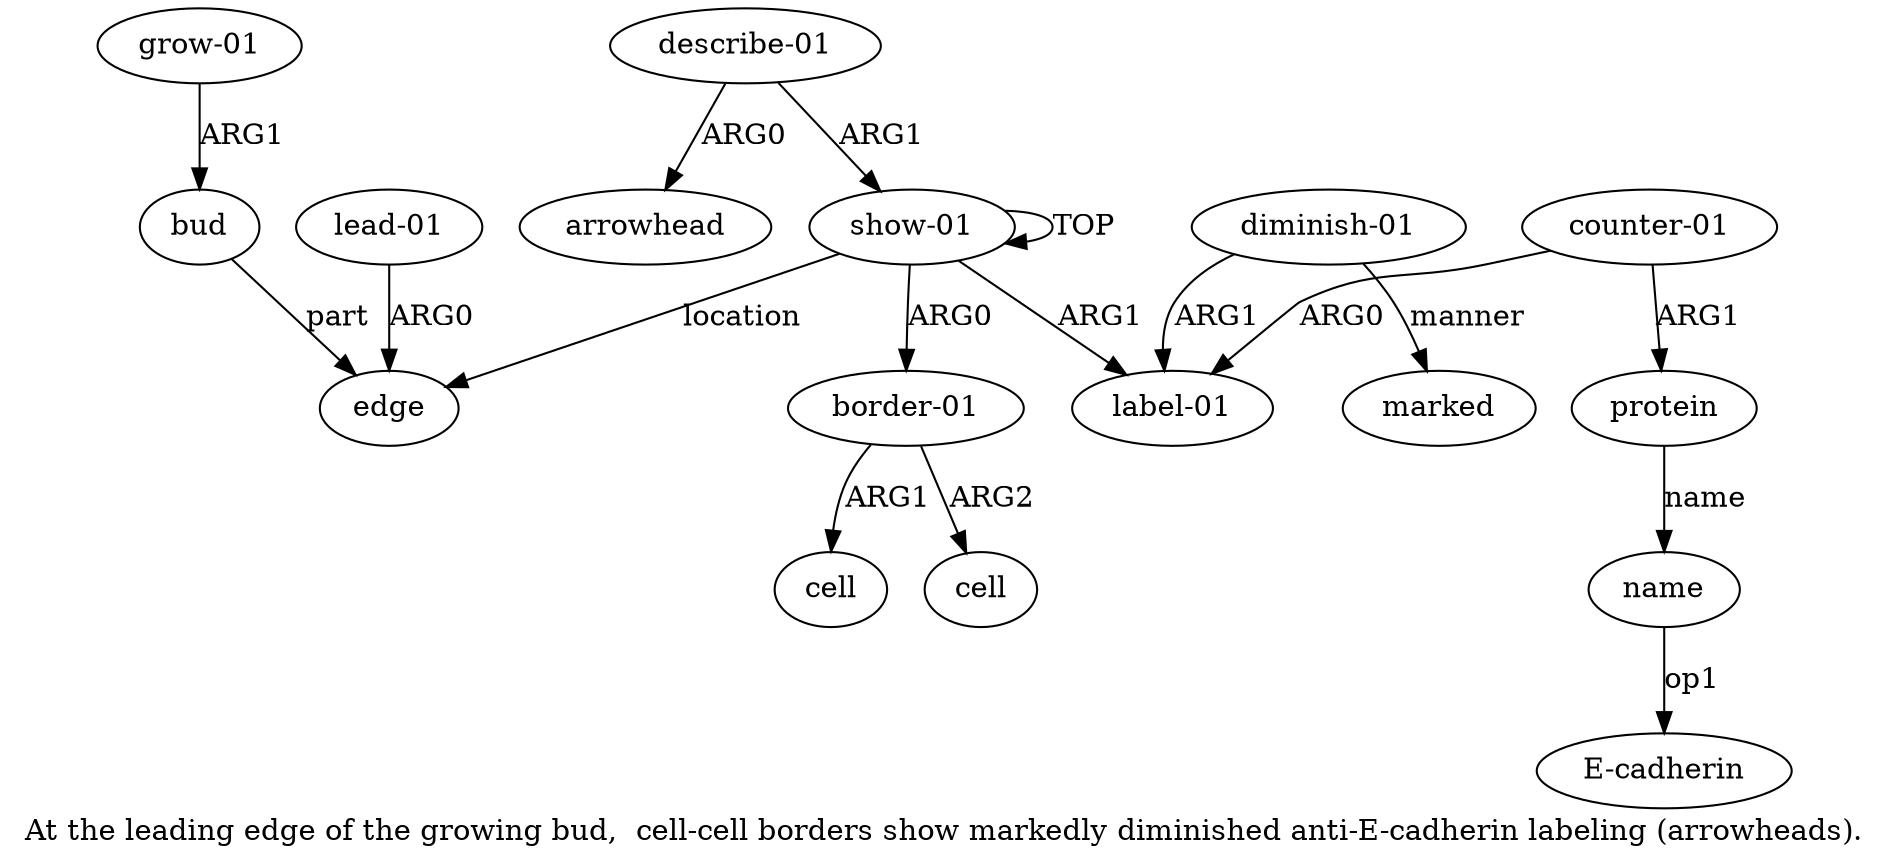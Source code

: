 digraph  {
	graph [label="At the leading edge of the growing bud,  cell-cell borders show markedly diminished anti-E-cadherin labeling (arrowheads)."];
	node [label="\N"];
	a15	 [color=black,
		gold_ind=15,
		gold_label=arrowhead,
		label=arrowhead,
		test_ind=15,
		test_label=arrowhead];
	a14	 [color=black,
		gold_ind=14,
		gold_label="describe-01",
		label="describe-01",
		test_ind=14,
		test_label="describe-01"];
	a14 -> a15 [key=0,
	color=black,
	gold_label=ARG0,
	label=ARG0,
	test_label=ARG0];
a0 [color=black,
	gold_ind=0,
	gold_label="show-01",
	label="show-01",
	test_ind=0,
	test_label="show-01"];
a14 -> a0 [key=0,
color=black,
gold_label=ARG1,
label=ARG1,
test_label=ARG1];
a11 [color=black,
gold_ind=11,
gold_label="lead-01",
label="lead-01",
test_ind=11,
test_label="lead-01"];
a10 [color=black,
gold_ind=10,
gold_label="edge",
label="edge",
test_ind=10,
test_label="edge"];
a11 -> a10 [key=0,
color=black,
gold_label=ARG0,
label=ARG0,
test_label=ARG0];
a13 [color=black,
gold_ind=13,
gold_label="grow-01",
label="grow-01",
test_ind=13,
test_label="grow-01"];
a12 [color=black,
gold_ind=12,
gold_label=bud,
label=bud,
test_ind=12,
test_label=bud];
a13 -> a12 [key=0,
color=black,
gold_label=ARG1,
label=ARG1,
test_label=ARG1];
a12 -> a10 [key=0,
color=black,
gold_label=part,
label=part,
test_label=part];
a1 [color=black,
gold_ind=1,
gold_label="border-01",
label="border-01",
test_ind=1,
test_label="border-01"];
a3 [color=black,
gold_ind=3,
gold_label=cell,
label=cell,
test_ind=3,
test_label=cell];
a1 -> a3 [key=0,
color=black,
gold_label=ARG2,
label=ARG2,
test_label=ARG2];
a2 [color=black,
gold_ind=2,
gold_label=cell,
label=cell,
test_ind=2,
test_label=cell];
a1 -> a2 [key=0,
color=black,
gold_label=ARG1,
label=ARG1,
test_label=ARG1];
a0 -> a10 [key=0,
color=black,
gold_label=location,
label=location,
test_label=location];
a0 -> a1 [key=0,
color=black,
gold_label=ARG0,
label=ARG0,
test_label=ARG0];
a0 -> a0 [key=0,
color=black,
gold_label=TOP,
label=TOP,
test_label=TOP];
a4 [color=black,
gold_ind=4,
gold_label="label-01",
label="label-01",
test_ind=4,
test_label="label-01"];
a0 -> a4 [key=0,
color=black,
gold_label=ARG1,
label=ARG1,
test_label=ARG1];
a5 [color=black,
gold_ind=5,
gold_label="diminish-01",
label="diminish-01",
test_ind=5,
test_label="diminish-01"];
a5 -> a4 [key=0,
color=black,
gold_label=ARG1,
label=ARG1,
test_label=ARG1];
a6 [color=black,
gold_ind=6,
gold_label=marked,
label=marked,
test_ind=6,
test_label=marked];
a5 -> a6 [key=0,
color=black,
gold_label=manner,
label=manner,
test_label=manner];
a7 [color=black,
gold_ind=7,
gold_label="counter-01",
label="counter-01",
test_ind=7,
test_label="counter-01"];
a7 -> a4 [key=0,
color=black,
gold_label=ARG0,
label=ARG0,
test_label=ARG0];
a8 [color=black,
gold_ind=8,
gold_label=protein,
label=protein,
test_ind=8,
test_label=protein];
a7 -> a8 [key=0,
color=black,
gold_label=ARG1,
label=ARG1,
test_label=ARG1];
a9 [color=black,
gold_ind=9,
gold_label=name,
label=name,
test_ind=9,
test_label=name];
"a9 E-cadherin" [color=black,
gold_ind=-1,
gold_label="E-cadherin",
label="E-cadherin",
test_ind=-1,
test_label="E-cadherin"];
a9 -> "a9 E-cadherin" [key=0,
color=black,
gold_label=op1,
label=op1,
test_label=op1];
a8 -> a9 [key=0,
color=black,
gold_label=name,
label=name,
test_label=name];
}
